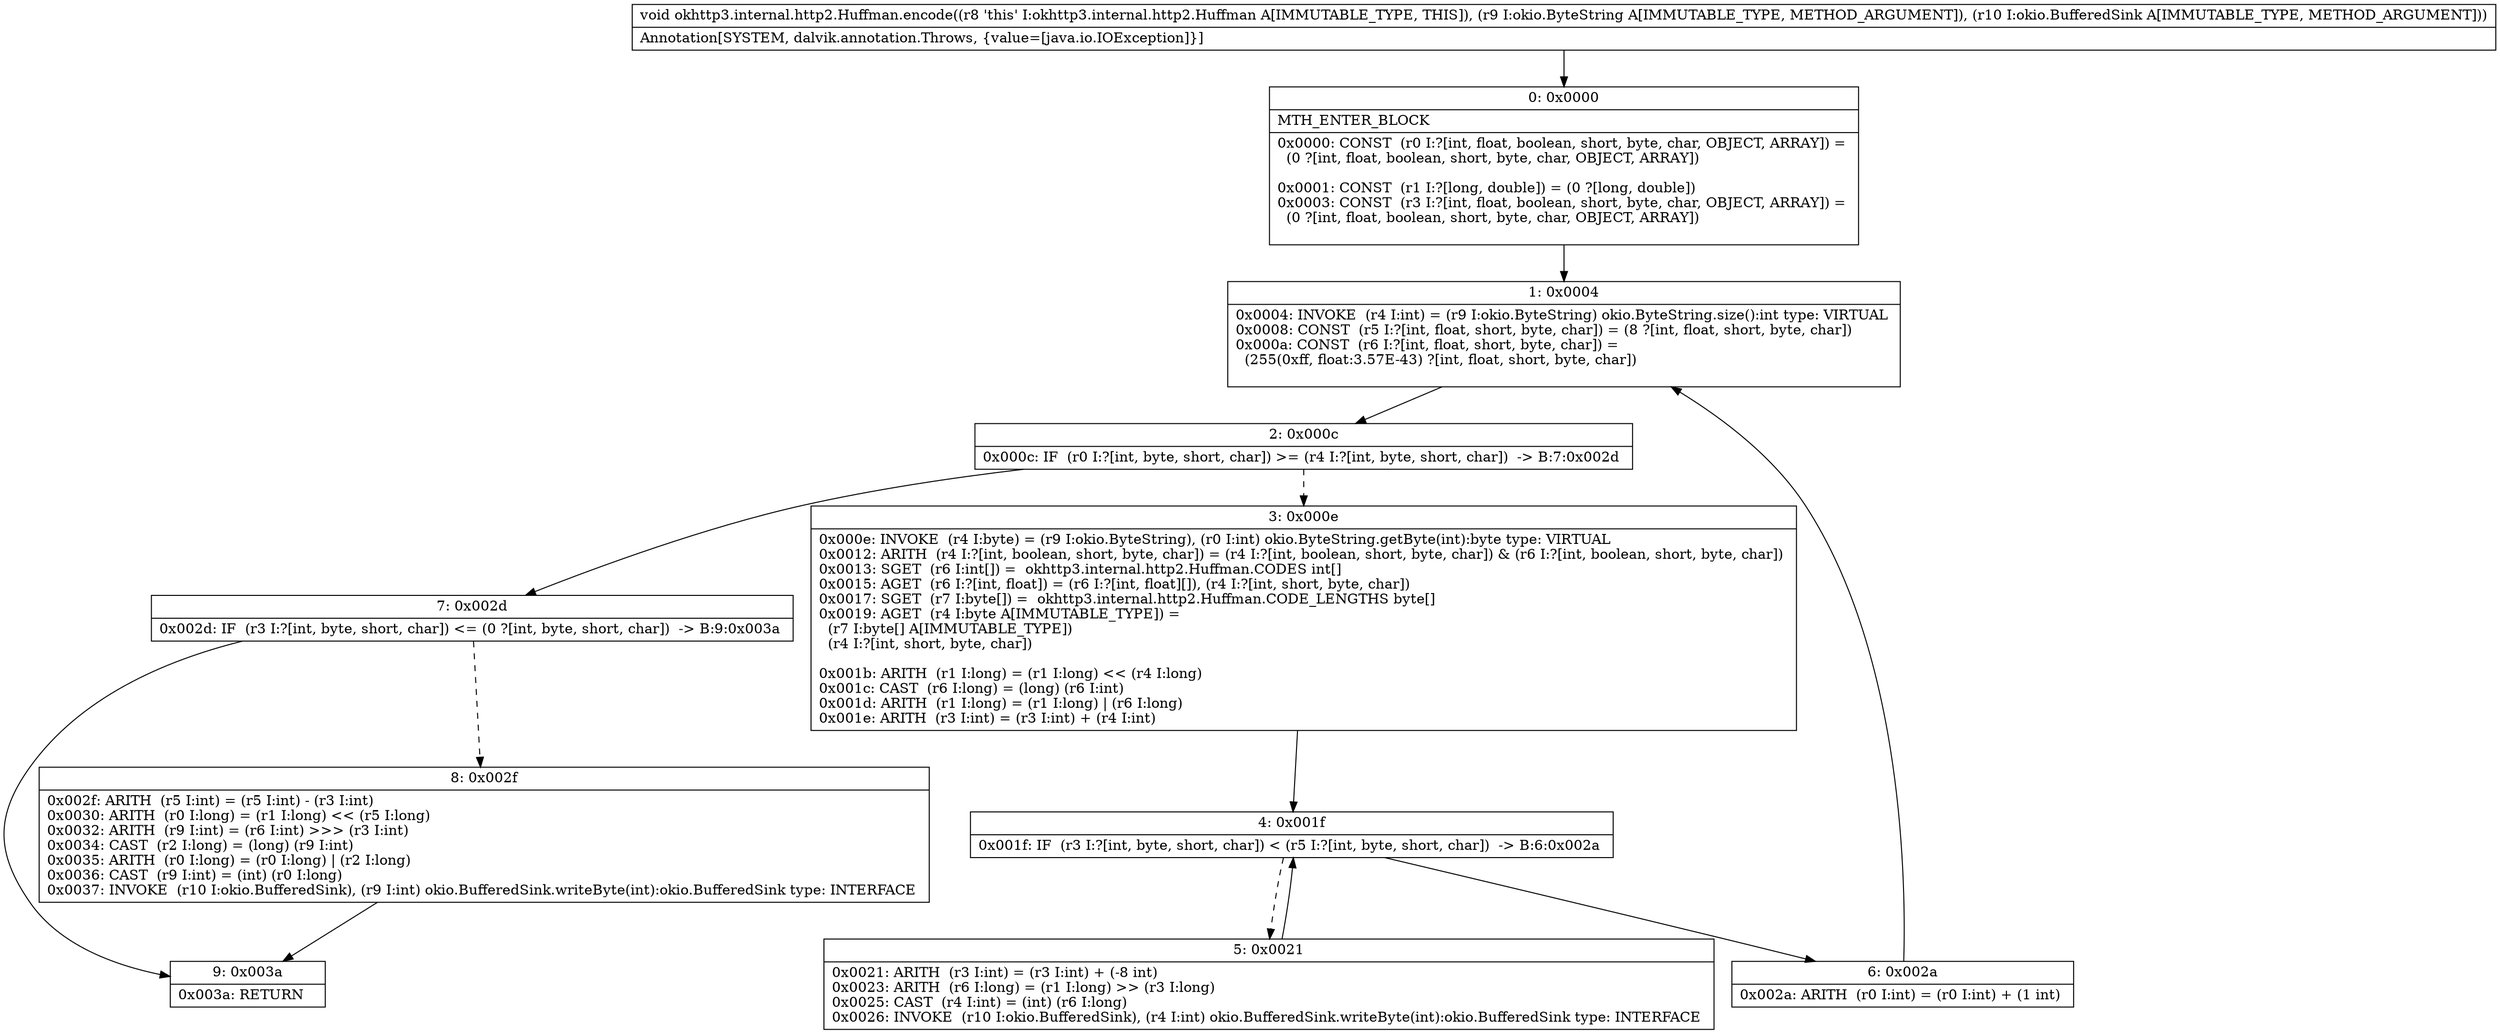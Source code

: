 digraph "CFG forokhttp3.internal.http2.Huffman.encode(Lokio\/ByteString;Lokio\/BufferedSink;)V" {
Node_0 [shape=record,label="{0\:\ 0x0000|MTH_ENTER_BLOCK\l|0x0000: CONST  (r0 I:?[int, float, boolean, short, byte, char, OBJECT, ARRAY]) = \l  (0 ?[int, float, boolean, short, byte, char, OBJECT, ARRAY])\l \l0x0001: CONST  (r1 I:?[long, double]) = (0 ?[long, double]) \l0x0003: CONST  (r3 I:?[int, float, boolean, short, byte, char, OBJECT, ARRAY]) = \l  (0 ?[int, float, boolean, short, byte, char, OBJECT, ARRAY])\l \l}"];
Node_1 [shape=record,label="{1\:\ 0x0004|0x0004: INVOKE  (r4 I:int) = (r9 I:okio.ByteString) okio.ByteString.size():int type: VIRTUAL \l0x0008: CONST  (r5 I:?[int, float, short, byte, char]) = (8 ?[int, float, short, byte, char]) \l0x000a: CONST  (r6 I:?[int, float, short, byte, char]) = \l  (255(0xff, float:3.57E\-43) ?[int, float, short, byte, char])\l \l}"];
Node_2 [shape=record,label="{2\:\ 0x000c|0x000c: IF  (r0 I:?[int, byte, short, char]) \>= (r4 I:?[int, byte, short, char])  \-\> B:7:0x002d \l}"];
Node_3 [shape=record,label="{3\:\ 0x000e|0x000e: INVOKE  (r4 I:byte) = (r9 I:okio.ByteString), (r0 I:int) okio.ByteString.getByte(int):byte type: VIRTUAL \l0x0012: ARITH  (r4 I:?[int, boolean, short, byte, char]) = (r4 I:?[int, boolean, short, byte, char]) & (r6 I:?[int, boolean, short, byte, char]) \l0x0013: SGET  (r6 I:int[]) =  okhttp3.internal.http2.Huffman.CODES int[] \l0x0015: AGET  (r6 I:?[int, float]) = (r6 I:?[int, float][]), (r4 I:?[int, short, byte, char]) \l0x0017: SGET  (r7 I:byte[]) =  okhttp3.internal.http2.Huffman.CODE_LENGTHS byte[] \l0x0019: AGET  (r4 I:byte A[IMMUTABLE_TYPE]) = \l  (r7 I:byte[] A[IMMUTABLE_TYPE])\l  (r4 I:?[int, short, byte, char])\l \l0x001b: ARITH  (r1 I:long) = (r1 I:long) \<\< (r4 I:long) \l0x001c: CAST  (r6 I:long) = (long) (r6 I:int) \l0x001d: ARITH  (r1 I:long) = (r1 I:long) \| (r6 I:long) \l0x001e: ARITH  (r3 I:int) = (r3 I:int) + (r4 I:int) \l}"];
Node_4 [shape=record,label="{4\:\ 0x001f|0x001f: IF  (r3 I:?[int, byte, short, char]) \< (r5 I:?[int, byte, short, char])  \-\> B:6:0x002a \l}"];
Node_5 [shape=record,label="{5\:\ 0x0021|0x0021: ARITH  (r3 I:int) = (r3 I:int) + (\-8 int) \l0x0023: ARITH  (r6 I:long) = (r1 I:long) \>\> (r3 I:long) \l0x0025: CAST  (r4 I:int) = (int) (r6 I:long) \l0x0026: INVOKE  (r10 I:okio.BufferedSink), (r4 I:int) okio.BufferedSink.writeByte(int):okio.BufferedSink type: INTERFACE \l}"];
Node_6 [shape=record,label="{6\:\ 0x002a|0x002a: ARITH  (r0 I:int) = (r0 I:int) + (1 int) \l}"];
Node_7 [shape=record,label="{7\:\ 0x002d|0x002d: IF  (r3 I:?[int, byte, short, char]) \<= (0 ?[int, byte, short, char])  \-\> B:9:0x003a \l}"];
Node_8 [shape=record,label="{8\:\ 0x002f|0x002f: ARITH  (r5 I:int) = (r5 I:int) \- (r3 I:int) \l0x0030: ARITH  (r0 I:long) = (r1 I:long) \<\< (r5 I:long) \l0x0032: ARITH  (r9 I:int) = (r6 I:int) \>\>\> (r3 I:int) \l0x0034: CAST  (r2 I:long) = (long) (r9 I:int) \l0x0035: ARITH  (r0 I:long) = (r0 I:long) \| (r2 I:long) \l0x0036: CAST  (r9 I:int) = (int) (r0 I:long) \l0x0037: INVOKE  (r10 I:okio.BufferedSink), (r9 I:int) okio.BufferedSink.writeByte(int):okio.BufferedSink type: INTERFACE \l}"];
Node_9 [shape=record,label="{9\:\ 0x003a|0x003a: RETURN   \l}"];
MethodNode[shape=record,label="{void okhttp3.internal.http2.Huffman.encode((r8 'this' I:okhttp3.internal.http2.Huffman A[IMMUTABLE_TYPE, THIS]), (r9 I:okio.ByteString A[IMMUTABLE_TYPE, METHOD_ARGUMENT]), (r10 I:okio.BufferedSink A[IMMUTABLE_TYPE, METHOD_ARGUMENT]))  | Annotation[SYSTEM, dalvik.annotation.Throws, \{value=[java.io.IOException]\}]\l}"];
MethodNode -> Node_0;
Node_0 -> Node_1;
Node_1 -> Node_2;
Node_2 -> Node_3[style=dashed];
Node_2 -> Node_7;
Node_3 -> Node_4;
Node_4 -> Node_5[style=dashed];
Node_4 -> Node_6;
Node_5 -> Node_4;
Node_6 -> Node_1;
Node_7 -> Node_8[style=dashed];
Node_7 -> Node_9;
Node_8 -> Node_9;
}

